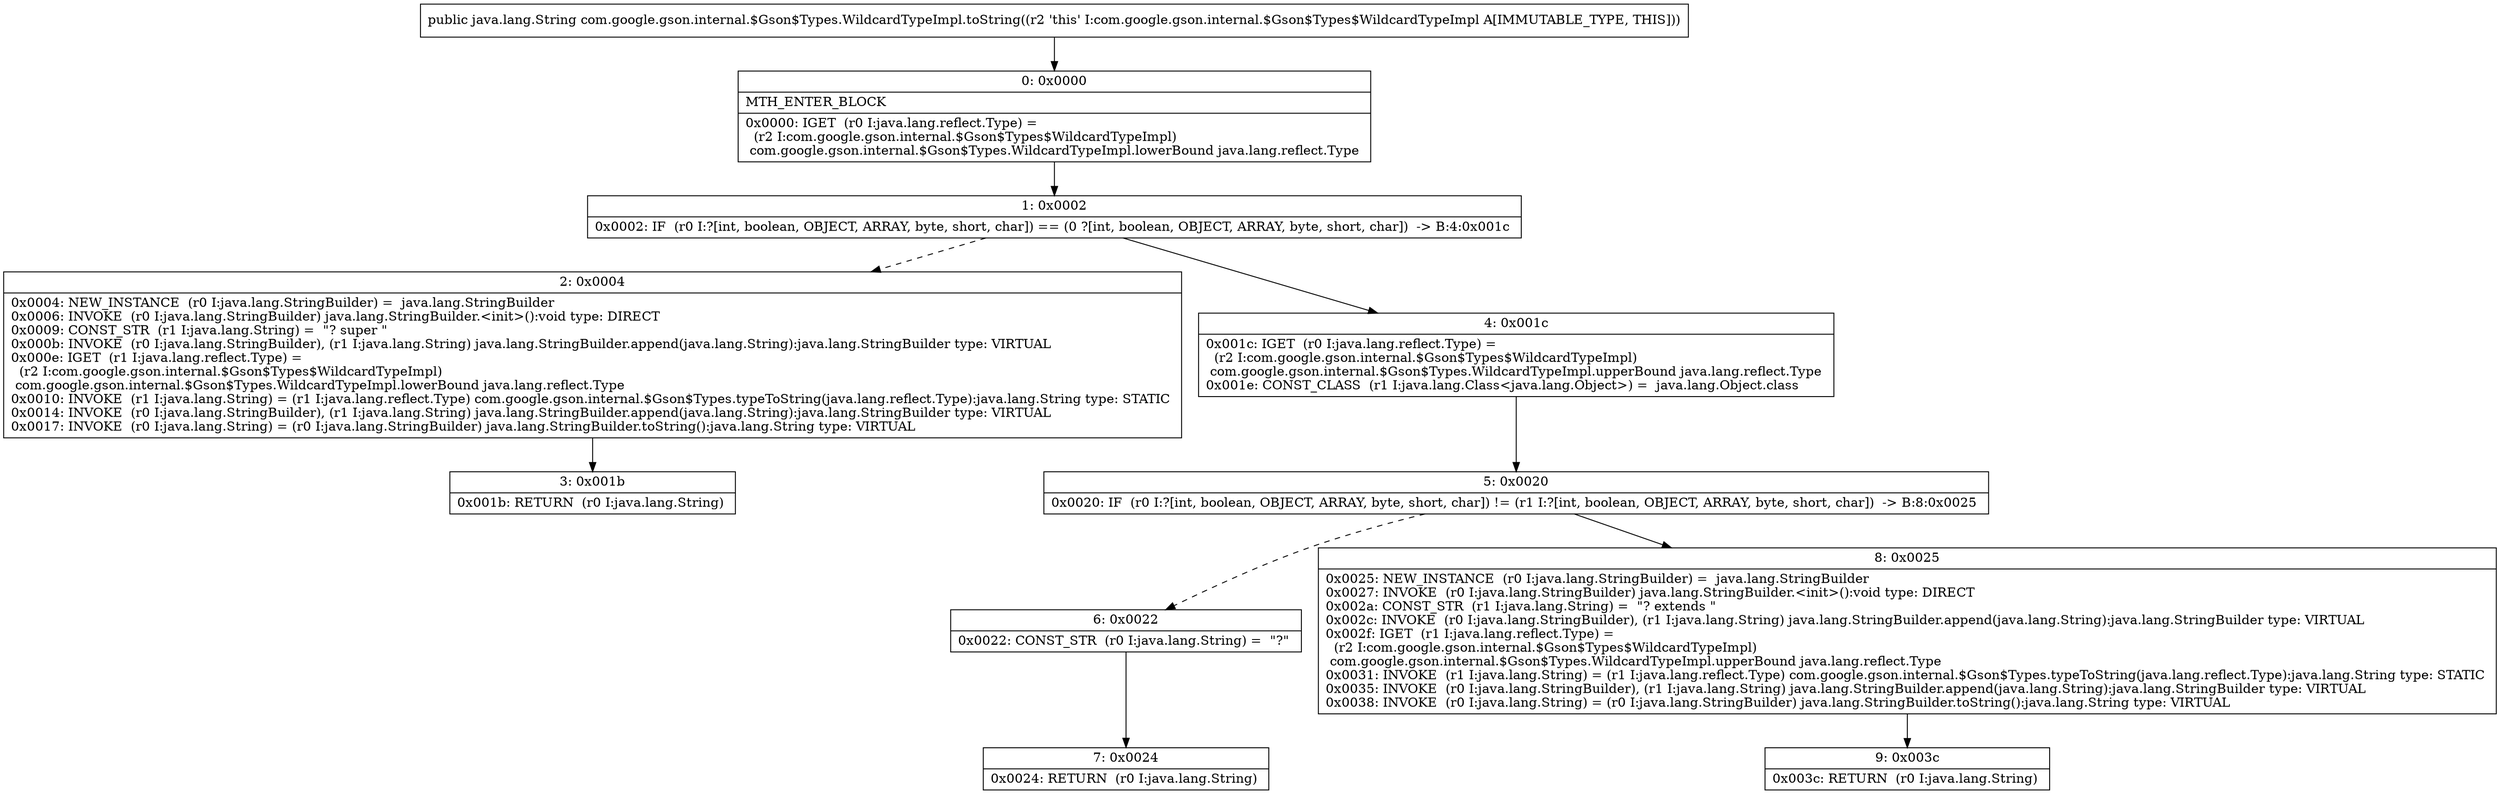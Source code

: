 digraph "CFG forcom.google.gson.internal.$Gson$Types.WildcardTypeImpl.toString()Ljava\/lang\/String;" {
Node_0 [shape=record,label="{0\:\ 0x0000|MTH_ENTER_BLOCK\l|0x0000: IGET  (r0 I:java.lang.reflect.Type) = \l  (r2 I:com.google.gson.internal.$Gson$Types$WildcardTypeImpl)\l com.google.gson.internal.$Gson$Types.WildcardTypeImpl.lowerBound java.lang.reflect.Type \l}"];
Node_1 [shape=record,label="{1\:\ 0x0002|0x0002: IF  (r0 I:?[int, boolean, OBJECT, ARRAY, byte, short, char]) == (0 ?[int, boolean, OBJECT, ARRAY, byte, short, char])  \-\> B:4:0x001c \l}"];
Node_2 [shape=record,label="{2\:\ 0x0004|0x0004: NEW_INSTANCE  (r0 I:java.lang.StringBuilder) =  java.lang.StringBuilder \l0x0006: INVOKE  (r0 I:java.lang.StringBuilder) java.lang.StringBuilder.\<init\>():void type: DIRECT \l0x0009: CONST_STR  (r1 I:java.lang.String) =  \"? super \" \l0x000b: INVOKE  (r0 I:java.lang.StringBuilder), (r1 I:java.lang.String) java.lang.StringBuilder.append(java.lang.String):java.lang.StringBuilder type: VIRTUAL \l0x000e: IGET  (r1 I:java.lang.reflect.Type) = \l  (r2 I:com.google.gson.internal.$Gson$Types$WildcardTypeImpl)\l com.google.gson.internal.$Gson$Types.WildcardTypeImpl.lowerBound java.lang.reflect.Type \l0x0010: INVOKE  (r1 I:java.lang.String) = (r1 I:java.lang.reflect.Type) com.google.gson.internal.$Gson$Types.typeToString(java.lang.reflect.Type):java.lang.String type: STATIC \l0x0014: INVOKE  (r0 I:java.lang.StringBuilder), (r1 I:java.lang.String) java.lang.StringBuilder.append(java.lang.String):java.lang.StringBuilder type: VIRTUAL \l0x0017: INVOKE  (r0 I:java.lang.String) = (r0 I:java.lang.StringBuilder) java.lang.StringBuilder.toString():java.lang.String type: VIRTUAL \l}"];
Node_3 [shape=record,label="{3\:\ 0x001b|0x001b: RETURN  (r0 I:java.lang.String) \l}"];
Node_4 [shape=record,label="{4\:\ 0x001c|0x001c: IGET  (r0 I:java.lang.reflect.Type) = \l  (r2 I:com.google.gson.internal.$Gson$Types$WildcardTypeImpl)\l com.google.gson.internal.$Gson$Types.WildcardTypeImpl.upperBound java.lang.reflect.Type \l0x001e: CONST_CLASS  (r1 I:java.lang.Class\<java.lang.Object\>) =  java.lang.Object.class \l}"];
Node_5 [shape=record,label="{5\:\ 0x0020|0x0020: IF  (r0 I:?[int, boolean, OBJECT, ARRAY, byte, short, char]) != (r1 I:?[int, boolean, OBJECT, ARRAY, byte, short, char])  \-\> B:8:0x0025 \l}"];
Node_6 [shape=record,label="{6\:\ 0x0022|0x0022: CONST_STR  (r0 I:java.lang.String) =  \"?\" \l}"];
Node_7 [shape=record,label="{7\:\ 0x0024|0x0024: RETURN  (r0 I:java.lang.String) \l}"];
Node_8 [shape=record,label="{8\:\ 0x0025|0x0025: NEW_INSTANCE  (r0 I:java.lang.StringBuilder) =  java.lang.StringBuilder \l0x0027: INVOKE  (r0 I:java.lang.StringBuilder) java.lang.StringBuilder.\<init\>():void type: DIRECT \l0x002a: CONST_STR  (r1 I:java.lang.String) =  \"? extends \" \l0x002c: INVOKE  (r0 I:java.lang.StringBuilder), (r1 I:java.lang.String) java.lang.StringBuilder.append(java.lang.String):java.lang.StringBuilder type: VIRTUAL \l0x002f: IGET  (r1 I:java.lang.reflect.Type) = \l  (r2 I:com.google.gson.internal.$Gson$Types$WildcardTypeImpl)\l com.google.gson.internal.$Gson$Types.WildcardTypeImpl.upperBound java.lang.reflect.Type \l0x0031: INVOKE  (r1 I:java.lang.String) = (r1 I:java.lang.reflect.Type) com.google.gson.internal.$Gson$Types.typeToString(java.lang.reflect.Type):java.lang.String type: STATIC \l0x0035: INVOKE  (r0 I:java.lang.StringBuilder), (r1 I:java.lang.String) java.lang.StringBuilder.append(java.lang.String):java.lang.StringBuilder type: VIRTUAL \l0x0038: INVOKE  (r0 I:java.lang.String) = (r0 I:java.lang.StringBuilder) java.lang.StringBuilder.toString():java.lang.String type: VIRTUAL \l}"];
Node_9 [shape=record,label="{9\:\ 0x003c|0x003c: RETURN  (r0 I:java.lang.String) \l}"];
MethodNode[shape=record,label="{public java.lang.String com.google.gson.internal.$Gson$Types.WildcardTypeImpl.toString((r2 'this' I:com.google.gson.internal.$Gson$Types$WildcardTypeImpl A[IMMUTABLE_TYPE, THIS])) }"];
MethodNode -> Node_0;
Node_0 -> Node_1;
Node_1 -> Node_2[style=dashed];
Node_1 -> Node_4;
Node_2 -> Node_3;
Node_4 -> Node_5;
Node_5 -> Node_6[style=dashed];
Node_5 -> Node_8;
Node_6 -> Node_7;
Node_8 -> Node_9;
}

